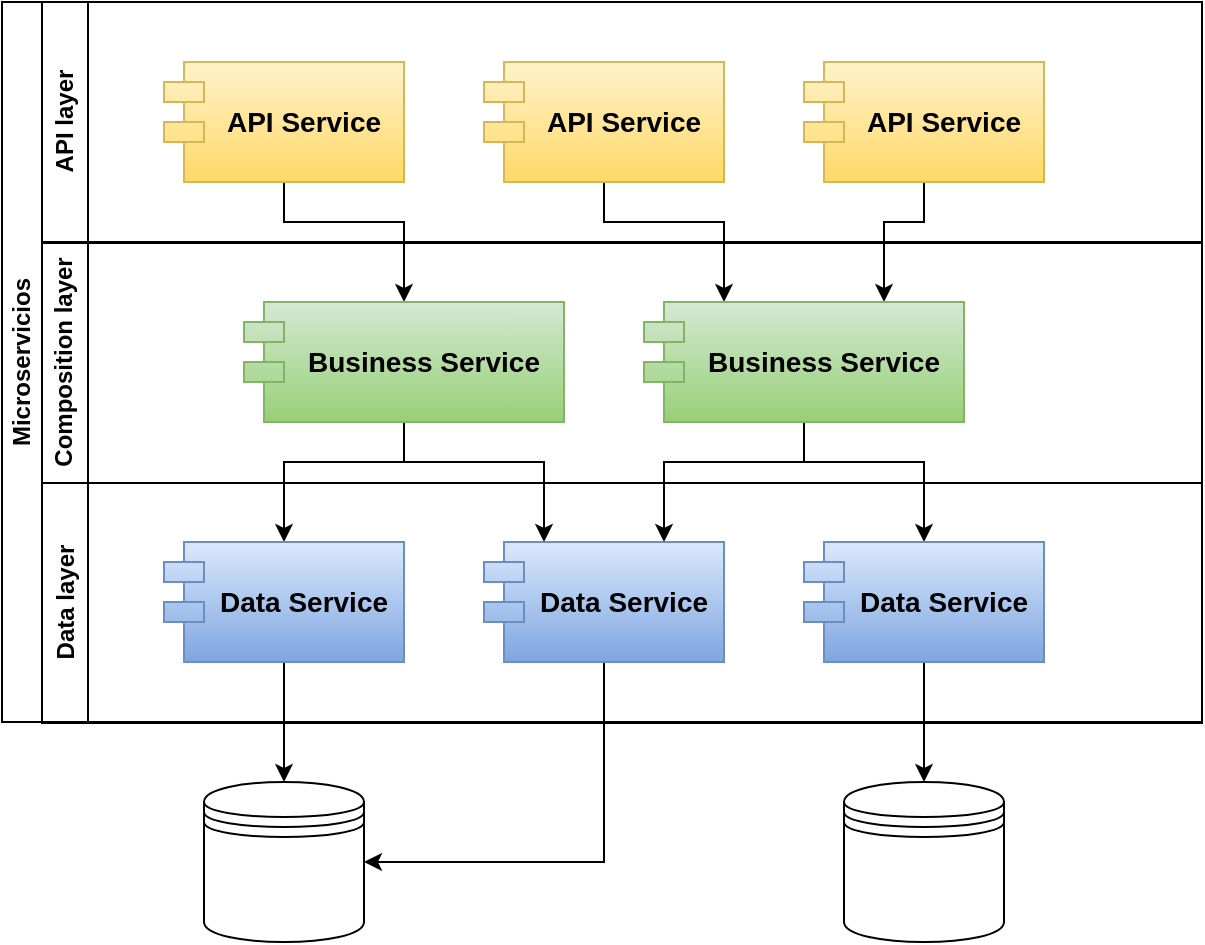 <mxfile version="24.7.17">
  <diagram name="Página-1" id="SySErHz8Hhrwv6sVopTc">
    <mxGraphModel dx="1103" dy="643" grid="1" gridSize="10" guides="1" tooltips="1" connect="1" arrows="1" fold="1" page="1" pageScale="1" pageWidth="827" pageHeight="1169" math="0" shadow="0">
      <root>
        <mxCell id="0" />
        <mxCell id="1" parent="0" />
        <mxCell id="VJWVwTEdgudwg0xkMrrG-13" style="edgeStyle=orthogonalEdgeStyle;rounded=0;orthogonalLoop=1;jettySize=auto;html=1;" edge="1" parent="1" source="VJWVwTEdgudwg0xkMrrG-2" target="VJWVwTEdgudwg0xkMrrG-6">
          <mxGeometry relative="1" as="geometry">
            <Array as="points">
              <mxPoint x="220" y="440" />
              <mxPoint x="280" y="440" />
            </Array>
          </mxGeometry>
        </mxCell>
        <mxCell id="VJWVwTEdgudwg0xkMrrG-2" value="API Service" style="shape=module;align=center;spacingLeft=20;align=center;verticalAlign=middle;whiteSpace=wrap;html=1;fillColor=#fff2cc;strokeColor=#d6b656;fontStyle=1;fontSize=14;gradientColor=#ffd966;" vertex="1" parent="1">
          <mxGeometry x="160" y="360" width="120" height="60" as="geometry" />
        </mxCell>
        <mxCell id="VJWVwTEdgudwg0xkMrrG-14" style="edgeStyle=orthogonalEdgeStyle;rounded=0;orthogonalLoop=1;jettySize=auto;html=1;entryX=0.25;entryY=0;entryDx=0;entryDy=0;" edge="1" parent="1" source="VJWVwTEdgudwg0xkMrrG-4" target="VJWVwTEdgudwg0xkMrrG-7">
          <mxGeometry relative="1" as="geometry">
            <Array as="points">
              <mxPoint x="380" y="440" />
              <mxPoint x="440" y="440" />
            </Array>
          </mxGeometry>
        </mxCell>
        <mxCell id="VJWVwTEdgudwg0xkMrrG-4" value="API Service" style="shape=module;align=center;spacingLeft=20;align=center;verticalAlign=middle;whiteSpace=wrap;html=1;fillColor=#fff2cc;strokeColor=#d6b656;fontStyle=1;fontSize=14;gradientColor=#ffd966;" vertex="1" parent="1">
          <mxGeometry x="320" y="360" width="120" height="60" as="geometry" />
        </mxCell>
        <mxCell id="VJWVwTEdgudwg0xkMrrG-15" style="edgeStyle=orthogonalEdgeStyle;rounded=0;orthogonalLoop=1;jettySize=auto;html=1;entryX=0.75;entryY=0;entryDx=0;entryDy=0;" edge="1" parent="1" source="VJWVwTEdgudwg0xkMrrG-5" target="VJWVwTEdgudwg0xkMrrG-7">
          <mxGeometry relative="1" as="geometry">
            <Array as="points">
              <mxPoint x="540" y="440" />
              <mxPoint x="520" y="440" />
            </Array>
          </mxGeometry>
        </mxCell>
        <mxCell id="VJWVwTEdgudwg0xkMrrG-5" value="API Service" style="shape=module;align=center;spacingLeft=20;align=center;verticalAlign=middle;whiteSpace=wrap;html=1;fillColor=#fff2cc;strokeColor=#d6b656;fontStyle=1;fontSize=14;gradientColor=#ffd966;" vertex="1" parent="1">
          <mxGeometry x="480" y="360" width="120" height="60" as="geometry" />
        </mxCell>
        <mxCell id="VJWVwTEdgudwg0xkMrrG-16" style="edgeStyle=orthogonalEdgeStyle;rounded=0;orthogonalLoop=1;jettySize=auto;html=1;entryX=0.5;entryY=0;entryDx=0;entryDy=0;" edge="1" parent="1" source="VJWVwTEdgudwg0xkMrrG-6" target="VJWVwTEdgudwg0xkMrrG-8">
          <mxGeometry relative="1" as="geometry">
            <Array as="points">
              <mxPoint x="280" y="560" />
              <mxPoint x="220" y="560" />
            </Array>
          </mxGeometry>
        </mxCell>
        <mxCell id="VJWVwTEdgudwg0xkMrrG-17" style="edgeStyle=orthogonalEdgeStyle;rounded=0;orthogonalLoop=1;jettySize=auto;html=1;entryX=0.25;entryY=0;entryDx=0;entryDy=0;" edge="1" parent="1" source="VJWVwTEdgudwg0xkMrrG-6" target="VJWVwTEdgudwg0xkMrrG-9">
          <mxGeometry relative="1" as="geometry">
            <Array as="points">
              <mxPoint x="280" y="560" />
              <mxPoint x="350" y="560" />
            </Array>
          </mxGeometry>
        </mxCell>
        <mxCell id="VJWVwTEdgudwg0xkMrrG-18" style="edgeStyle=orthogonalEdgeStyle;rounded=0;orthogonalLoop=1;jettySize=auto;html=1;entryX=0.75;entryY=0;entryDx=0;entryDy=0;" edge="1" parent="1" source="VJWVwTEdgudwg0xkMrrG-7" target="VJWVwTEdgudwg0xkMrrG-9">
          <mxGeometry relative="1" as="geometry">
            <Array as="points">
              <mxPoint x="480" y="560" />
              <mxPoint x="410" y="560" />
            </Array>
          </mxGeometry>
        </mxCell>
        <mxCell id="VJWVwTEdgudwg0xkMrrG-19" style="edgeStyle=orthogonalEdgeStyle;rounded=0;orthogonalLoop=1;jettySize=auto;html=1;" edge="1" parent="1" source="VJWVwTEdgudwg0xkMrrG-7" target="VJWVwTEdgudwg0xkMrrG-10">
          <mxGeometry relative="1" as="geometry">
            <Array as="points">
              <mxPoint x="480" y="560" />
              <mxPoint x="540" y="560" />
            </Array>
          </mxGeometry>
        </mxCell>
        <mxCell id="VJWVwTEdgudwg0xkMrrG-20" style="edgeStyle=orthogonalEdgeStyle;rounded=0;orthogonalLoop=1;jettySize=auto;html=1;" edge="1" parent="1" source="VJWVwTEdgudwg0xkMrrG-8" target="VJWVwTEdgudwg0xkMrrG-11">
          <mxGeometry relative="1" as="geometry" />
        </mxCell>
        <mxCell id="VJWVwTEdgudwg0xkMrrG-22" style="edgeStyle=orthogonalEdgeStyle;rounded=0;orthogonalLoop=1;jettySize=auto;html=1;entryX=1;entryY=0.5;entryDx=0;entryDy=0;exitX=0.5;exitY=1;exitDx=0;exitDy=0;" edge="1" parent="1" source="VJWVwTEdgudwg0xkMrrG-9" target="VJWVwTEdgudwg0xkMrrG-11">
          <mxGeometry relative="1" as="geometry" />
        </mxCell>
        <mxCell id="VJWVwTEdgudwg0xkMrrG-9" value="Data Service" style="shape=module;align=center;spacingLeft=20;align=center;verticalAlign=middle;whiteSpace=wrap;html=1;fillColor=#dae8fc;strokeColor=#6c8ebf;fontStyle=1;fontSize=14;gradientColor=#7ea6e0;" vertex="1" parent="1">
          <mxGeometry x="320" y="600" width="120" height="60" as="geometry" />
        </mxCell>
        <mxCell id="VJWVwTEdgudwg0xkMrrG-21" style="edgeStyle=orthogonalEdgeStyle;rounded=0;orthogonalLoop=1;jettySize=auto;html=1;" edge="1" parent="1" source="VJWVwTEdgudwg0xkMrrG-10" target="VJWVwTEdgudwg0xkMrrG-12">
          <mxGeometry relative="1" as="geometry" />
        </mxCell>
        <mxCell id="VJWVwTEdgudwg0xkMrrG-10" value="Data Service" style="shape=module;align=center;spacingLeft=20;align=center;verticalAlign=middle;whiteSpace=wrap;html=1;fillColor=#dae8fc;strokeColor=#6c8ebf;fontStyle=1;fontSize=14;gradientColor=#7ea6e0;" vertex="1" parent="1">
          <mxGeometry x="480" y="600" width="120" height="60" as="geometry" />
        </mxCell>
        <mxCell id="VJWVwTEdgudwg0xkMrrG-11" value="" style="shape=datastore;html=1;labelPosition=center;verticalLabelPosition=bottom;align=center;verticalAlign=top;" vertex="1" parent="1">
          <mxGeometry x="180" y="720" width="80" height="80" as="geometry" />
        </mxCell>
        <mxCell id="VJWVwTEdgudwg0xkMrrG-12" value="" style="shape=datastore;html=1;labelPosition=center;verticalLabelPosition=bottom;align=center;verticalAlign=top;" vertex="1" parent="1">
          <mxGeometry x="500" y="720" width="80" height="80" as="geometry" />
        </mxCell>
        <mxCell id="VJWVwTEdgudwg0xkMrrG-8" value="Data Service" style="shape=module;align=center;spacingLeft=20;align=center;verticalAlign=middle;whiteSpace=wrap;html=1;fillColor=#dae8fc;strokeColor=#6c8ebf;fontStyle=1;fontSize=14;gradientColor=#7ea6e0;" vertex="1" parent="1">
          <mxGeometry x="160" y="600" width="120" height="60" as="geometry" />
        </mxCell>
        <mxCell id="VJWVwTEdgudwg0xkMrrG-35" value="Data layer" style="swimlane;horizontal=0;whiteSpace=wrap;html=1;" vertex="1" parent="1">
          <mxGeometry x="99" y="570.5" width="580" height="120" as="geometry" />
        </mxCell>
        <mxCell id="VJWVwTEdgudwg0xkMrrG-31" value="API layer" style="swimlane;horizontal=0;whiteSpace=wrap;html=1;" vertex="1" parent="1">
          <mxGeometry x="99" y="330" width="580" height="120" as="geometry" />
        </mxCell>
        <mxCell id="VJWVwTEdgudwg0xkMrrG-34" value="Composition layer" style="swimlane;horizontal=0;whiteSpace=wrap;html=1;" vertex="1" parent="1">
          <mxGeometry x="99" y="450.5" width="580" height="120" as="geometry" />
        </mxCell>
        <mxCell id="VJWVwTEdgudwg0xkMrrG-6" value="Business Service" style="shape=module;align=center;spacingLeft=20;align=center;verticalAlign=middle;whiteSpace=wrap;html=1;fillColor=#d5e8d4;strokeColor=#82b366;fontStyle=1;fontSize=14;gradientColor=#97d077;" vertex="1" parent="1">
          <mxGeometry x="200" y="480" width="160" height="60" as="geometry" />
        </mxCell>
        <mxCell id="VJWVwTEdgudwg0xkMrrG-7" value="Business Service" style="shape=module;align=center;spacingLeft=20;align=center;verticalAlign=middle;whiteSpace=wrap;html=1;fillColor=#d5e8d4;strokeColor=#82b366;fontStyle=1;fontSize=14;gradientColor=#97d077;" vertex="1" parent="1">
          <mxGeometry x="400" y="480" width="160" height="60" as="geometry" />
        </mxCell>
        <mxCell id="VJWVwTEdgudwg0xkMrrG-38" value="Microservicios" style="swimlane;horizontal=0;whiteSpace=wrap;html=1;startSize=20;" vertex="1" parent="1">
          <mxGeometry x="79" y="330" width="600" height="360" as="geometry" />
        </mxCell>
      </root>
    </mxGraphModel>
  </diagram>
</mxfile>
